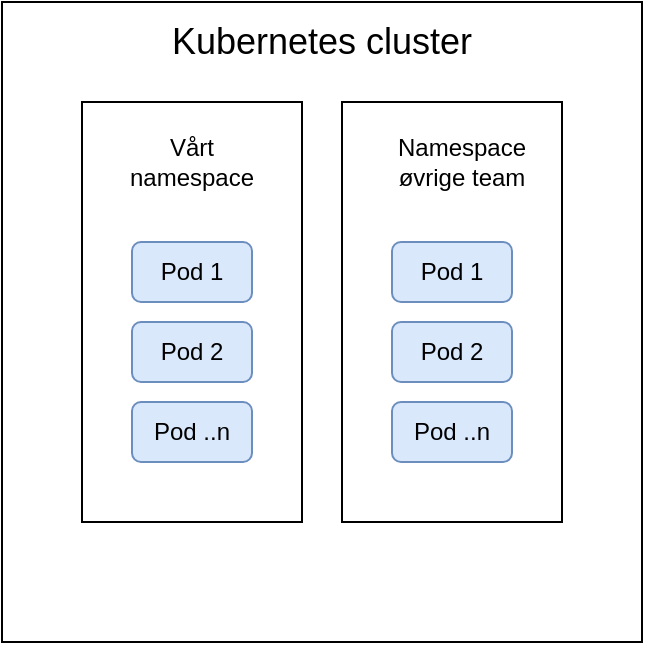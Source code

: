 <mxfile version="14.2.6" type="github">
  <diagram id="r2Cib_J4cxyyxRXWvh6M" name="Page-1">
    <mxGraphModel dx="1377" dy="526" grid="1" gridSize="10" guides="1" tooltips="1" connect="1" arrows="1" fold="1" page="1" pageScale="1" pageWidth="200" pageHeight="200" math="0" shadow="0">
      <root>
        <mxCell id="0" />
        <mxCell id="1" parent="0" />
        <mxCell id="FpBQQFxxlxs4gl_ymK-Z-21" value="" style="rounded=0;whiteSpace=wrap;html=1;" vertex="1" parent="1">
          <mxGeometry x="40" y="40" width="320" height="320" as="geometry" />
        </mxCell>
        <mxCell id="FpBQQFxxlxs4gl_ymK-Z-5" value="&lt;span style=&quot;font-size: 18px&quot;&gt;Kubernetes cluster&lt;/span&gt;" style="text;html=1;strokeColor=none;fillColor=none;align=center;verticalAlign=middle;whiteSpace=wrap;rounded=0;" vertex="1" parent="1">
          <mxGeometry x="90" y="45" width="220" height="30" as="geometry" />
        </mxCell>
        <mxCell id="FpBQQFxxlxs4gl_ymK-Z-10" value="" style="rounded=0;whiteSpace=wrap;html=1;" vertex="1" parent="1">
          <mxGeometry x="80" y="90" width="110" height="210" as="geometry" />
        </mxCell>
        <mxCell id="FpBQQFxxlxs4gl_ymK-Z-11" value="Vårt&lt;br&gt;namespace" style="text;html=1;strokeColor=none;fillColor=none;align=center;verticalAlign=middle;whiteSpace=wrap;rounded=0;" vertex="1" parent="1">
          <mxGeometry x="100" y="110" width="70" height="20" as="geometry" />
        </mxCell>
        <mxCell id="FpBQQFxxlxs4gl_ymK-Z-12" value="Pod 1" style="rounded=1;whiteSpace=wrap;html=1;fillColor=#dae8fc;strokeColor=#6c8ebf;" vertex="1" parent="1">
          <mxGeometry x="105" y="160" width="60" height="30" as="geometry" />
        </mxCell>
        <mxCell id="FpBQQFxxlxs4gl_ymK-Z-13" value="Pod 2" style="rounded=1;whiteSpace=wrap;html=1;fillColor=#dae8fc;strokeColor=#6c8ebf;" vertex="1" parent="1">
          <mxGeometry x="105" y="200" width="60" height="30" as="geometry" />
        </mxCell>
        <mxCell id="FpBQQFxxlxs4gl_ymK-Z-14" value="Pod ..n" style="rounded=1;whiteSpace=wrap;html=1;fillColor=#dae8fc;strokeColor=#6c8ebf;" vertex="1" parent="1">
          <mxGeometry x="105" y="240" width="60" height="30" as="geometry" />
        </mxCell>
        <mxCell id="FpBQQFxxlxs4gl_ymK-Z-16" value="" style="rounded=0;whiteSpace=wrap;html=1;" vertex="1" parent="1">
          <mxGeometry x="210" y="90" width="110" height="210" as="geometry" />
        </mxCell>
        <mxCell id="FpBQQFxxlxs4gl_ymK-Z-17" value="Namespace øvrige team" style="text;html=1;strokeColor=none;fillColor=none;align=center;verticalAlign=middle;whiteSpace=wrap;rounded=0;" vertex="1" parent="1">
          <mxGeometry x="230" y="110" width="80" height="20" as="geometry" />
        </mxCell>
        <mxCell id="FpBQQFxxlxs4gl_ymK-Z-18" value="Pod 1" style="rounded=1;whiteSpace=wrap;html=1;fillColor=#dae8fc;strokeColor=#6c8ebf;" vertex="1" parent="1">
          <mxGeometry x="235" y="160" width="60" height="30" as="geometry" />
        </mxCell>
        <mxCell id="FpBQQFxxlxs4gl_ymK-Z-19" value="Pod 2" style="rounded=1;whiteSpace=wrap;html=1;fillColor=#dae8fc;strokeColor=#6c8ebf;" vertex="1" parent="1">
          <mxGeometry x="235" y="200" width="60" height="30" as="geometry" />
        </mxCell>
        <mxCell id="FpBQQFxxlxs4gl_ymK-Z-20" value="Pod ..n" style="rounded=1;whiteSpace=wrap;html=1;fillColor=#dae8fc;strokeColor=#6c8ebf;" vertex="1" parent="1">
          <mxGeometry x="235" y="240" width="60" height="30" as="geometry" />
        </mxCell>
      </root>
    </mxGraphModel>
  </diagram>
</mxfile>
